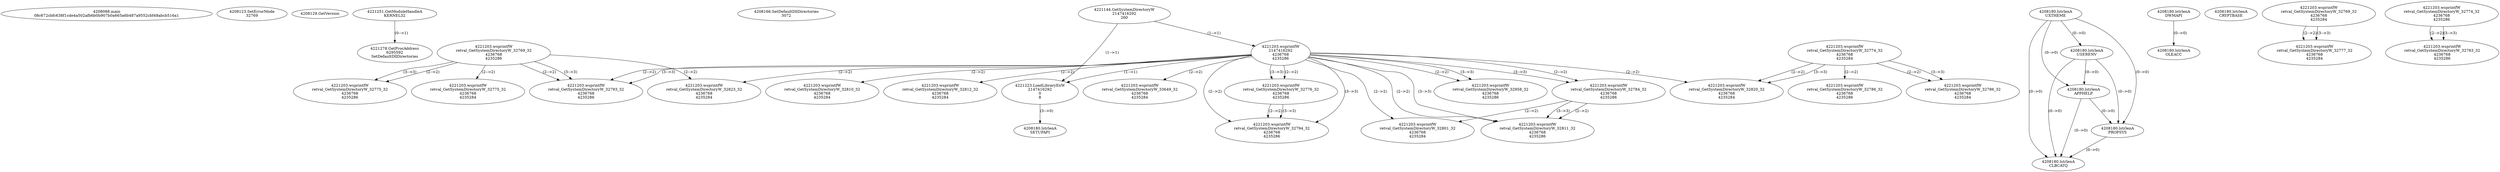 // Global SCDG with merge call
digraph {
	0 [label="4208088.main
08c672cbfc638f1cde4a502afb6b0b907b0a665a6b487a9552cbf48abcb516a1"]
	1 [label="4208123.SetErrorMode
32769"]
	2 [label="4208129.GetVersion
"]
	3 [label="4221251.GetModuleHandleA
KERNEL32"]
	4 [label="4221278.GetProcAddress
6295592
SetDefaultDllDirectories"]
	3 -> 4 [label="(0-->1)"]
	5 [label="4208166.SetDefaultDllDirectories
3072"]
	6 [label="4221144.GetSystemDirectoryW
2147416292
260"]
	7 [label="4221203.wsprintfW
2147416292
4236768
4235286"]
	6 -> 7 [label="(1-->1)"]
	8 [label="4221223.LoadLibraryExW
2147416292
0
8"]
	6 -> 8 [label="(1-->1)"]
	7 -> 8 [label="(1-->1)"]
	9 [label="4208180.lstrlenA
UXTHEME"]
	10 [label="4208180.lstrlenA
USERENV"]
	9 -> 10 [label="(0-->0)"]
	11 [label="4208180.lstrlenA
SETUPAPI"]
	8 -> 11 [label="(3-->0)"]
	12 [label="4208180.lstrlenA
APPHELP"]
	9 -> 12 [label="(0-->0)"]
	10 -> 12 [label="(0-->0)"]
	13 [label="4208180.lstrlenA
PROPSYS"]
	9 -> 13 [label="(0-->0)"]
	10 -> 13 [label="(0-->0)"]
	12 -> 13 [label="(0-->0)"]
	14 [label="4208180.lstrlenA
DWMAPI"]
	15 [label="4208180.lstrlenA
CRYPTBASE"]
	16 [label="4221203.wsprintfW
retval_GetSystemDirectoryW_32958_32
4236768
4235286"]
	7 -> 16 [label="(2-->2)"]
	7 -> 16 [label="(3-->3)"]
	17 [label="4221203.wsprintfW
retval_GetSystemDirectoryW_32769_32
4236768
4235284"]
	18 [label="4221203.wsprintfW
retval_GetSystemDirectoryW_32810_32
4236768
4235284"]
	7 -> 18 [label="(2-->2)"]
	19 [label="4221203.wsprintfW
retval_GetSystemDirectoryW_32812_32
4236768
4235284"]
	7 -> 19 [label="(2-->2)"]
	20 [label="4221203.wsprintfW
retval_GetSystemDirectoryW_33649_32
4236768
4235284"]
	7 -> 20 [label="(2-->2)"]
	21 [label="4221203.wsprintfW
retval_GetSystemDirectoryW_32769_32
4236768
4235286"]
	22 [label="4221203.wsprintfW
retval_GetSystemDirectoryW_32775_32
4236768
4235286"]
	21 -> 22 [label="(2-->2)"]
	21 -> 22 [label="(3-->3)"]
	23 [label="4221203.wsprintfW
retval_GetSystemDirectoryW_32775_32
4236768
4235284"]
	21 -> 23 [label="(2-->2)"]
	24 [label="4221203.wsprintfW
retval_GetSystemDirectoryW_32774_32
4236768
4235284"]
	25 [label="4221203.wsprintfW
retval_GetSystemDirectoryW_32786_32
4236768
4235286"]
	24 -> 25 [label="(2-->2)"]
	26 [label="4221203.wsprintfW
retval_GetSystemDirectoryW_32793_32
4236768
4235286"]
	7 -> 26 [label="(2-->2)"]
	21 -> 26 [label="(2-->2)"]
	7 -> 26 [label="(3-->3)"]
	21 -> 26 [label="(3-->3)"]
	27 [label="4221203.wsprintfW
retval_GetSystemDirectoryW_32776_32
4236768
4235286"]
	7 -> 27 [label="(2-->2)"]
	7 -> 27 [label="(3-->3)"]
	28 [label="4221203.wsprintfW
retval_GetSystemDirectoryW_32794_32
4236768
4235286"]
	7 -> 28 [label="(2-->2)"]
	27 -> 28 [label="(2-->2)"]
	7 -> 28 [label="(3-->3)"]
	27 -> 28 [label="(3-->3)"]
	29 [label="4221203.wsprintfW
retval_GetSystemDirectoryW_32786_32
4236768
4235284"]
	24 -> 29 [label="(2-->2)"]
	24 -> 29 [label="(3-->3)"]
	30 [label="4221203.wsprintfW
retval_GetSystemDirectoryW_32774_32
4236768
4235286"]
	31 [label="4221203.wsprintfW
retval_GetSystemDirectoryW_32783_32
4236768
4235286"]
	30 -> 31 [label="(2-->2)"]
	30 -> 31 [label="(3-->3)"]
	32 [label="4221203.wsprintfW
retval_GetSystemDirectoryW_32784_32
4236768
4235286"]
	7 -> 32 [label="(2-->2)"]
	7 -> 32 [label="(3-->3)"]
	33 [label="4221203.wsprintfW
retval_GetSystemDirectoryW_32801_32
4236768
4235284"]
	7 -> 33 [label="(2-->2)"]
	32 -> 33 [label="(2-->2)"]
	34 [label="4221203.wsprintfW
retval_GetSystemDirectoryW_32811_32
4236768
4235286"]
	7 -> 34 [label="(2-->2)"]
	32 -> 34 [label="(2-->2)"]
	7 -> 34 [label="(3-->3)"]
	32 -> 34 [label="(3-->3)"]
	35 [label="4221203.wsprintfW
retval_GetSystemDirectoryW_32820_32
4236768
4235284"]
	7 -> 35 [label="(2-->2)"]
	24 -> 35 [label="(2-->2)"]
	24 -> 35 [label="(3-->3)"]
	36 [label="4221203.wsprintfW
retval_GetSystemDirectoryW_32823_32
4236768
4235284"]
	7 -> 36 [label="(2-->2)"]
	21 -> 36 [label="(2-->2)"]
	37 [label="4221203.wsprintfW
retval_GetSystemDirectoryW_32777_32
4236768
4235284"]
	17 -> 37 [label="(2-->2)"]
	17 -> 37 [label="(3-->3)"]
	38 [label="4208180.lstrlenA
OLEACC"]
	14 -> 38 [label="(0-->0)"]
	39 [label="4208180.lstrlenA
CLBCATQ"]
	9 -> 39 [label="(0-->0)"]
	10 -> 39 [label="(0-->0)"]
	12 -> 39 [label="(0-->0)"]
	13 -> 39 [label="(0-->0)"]
}
